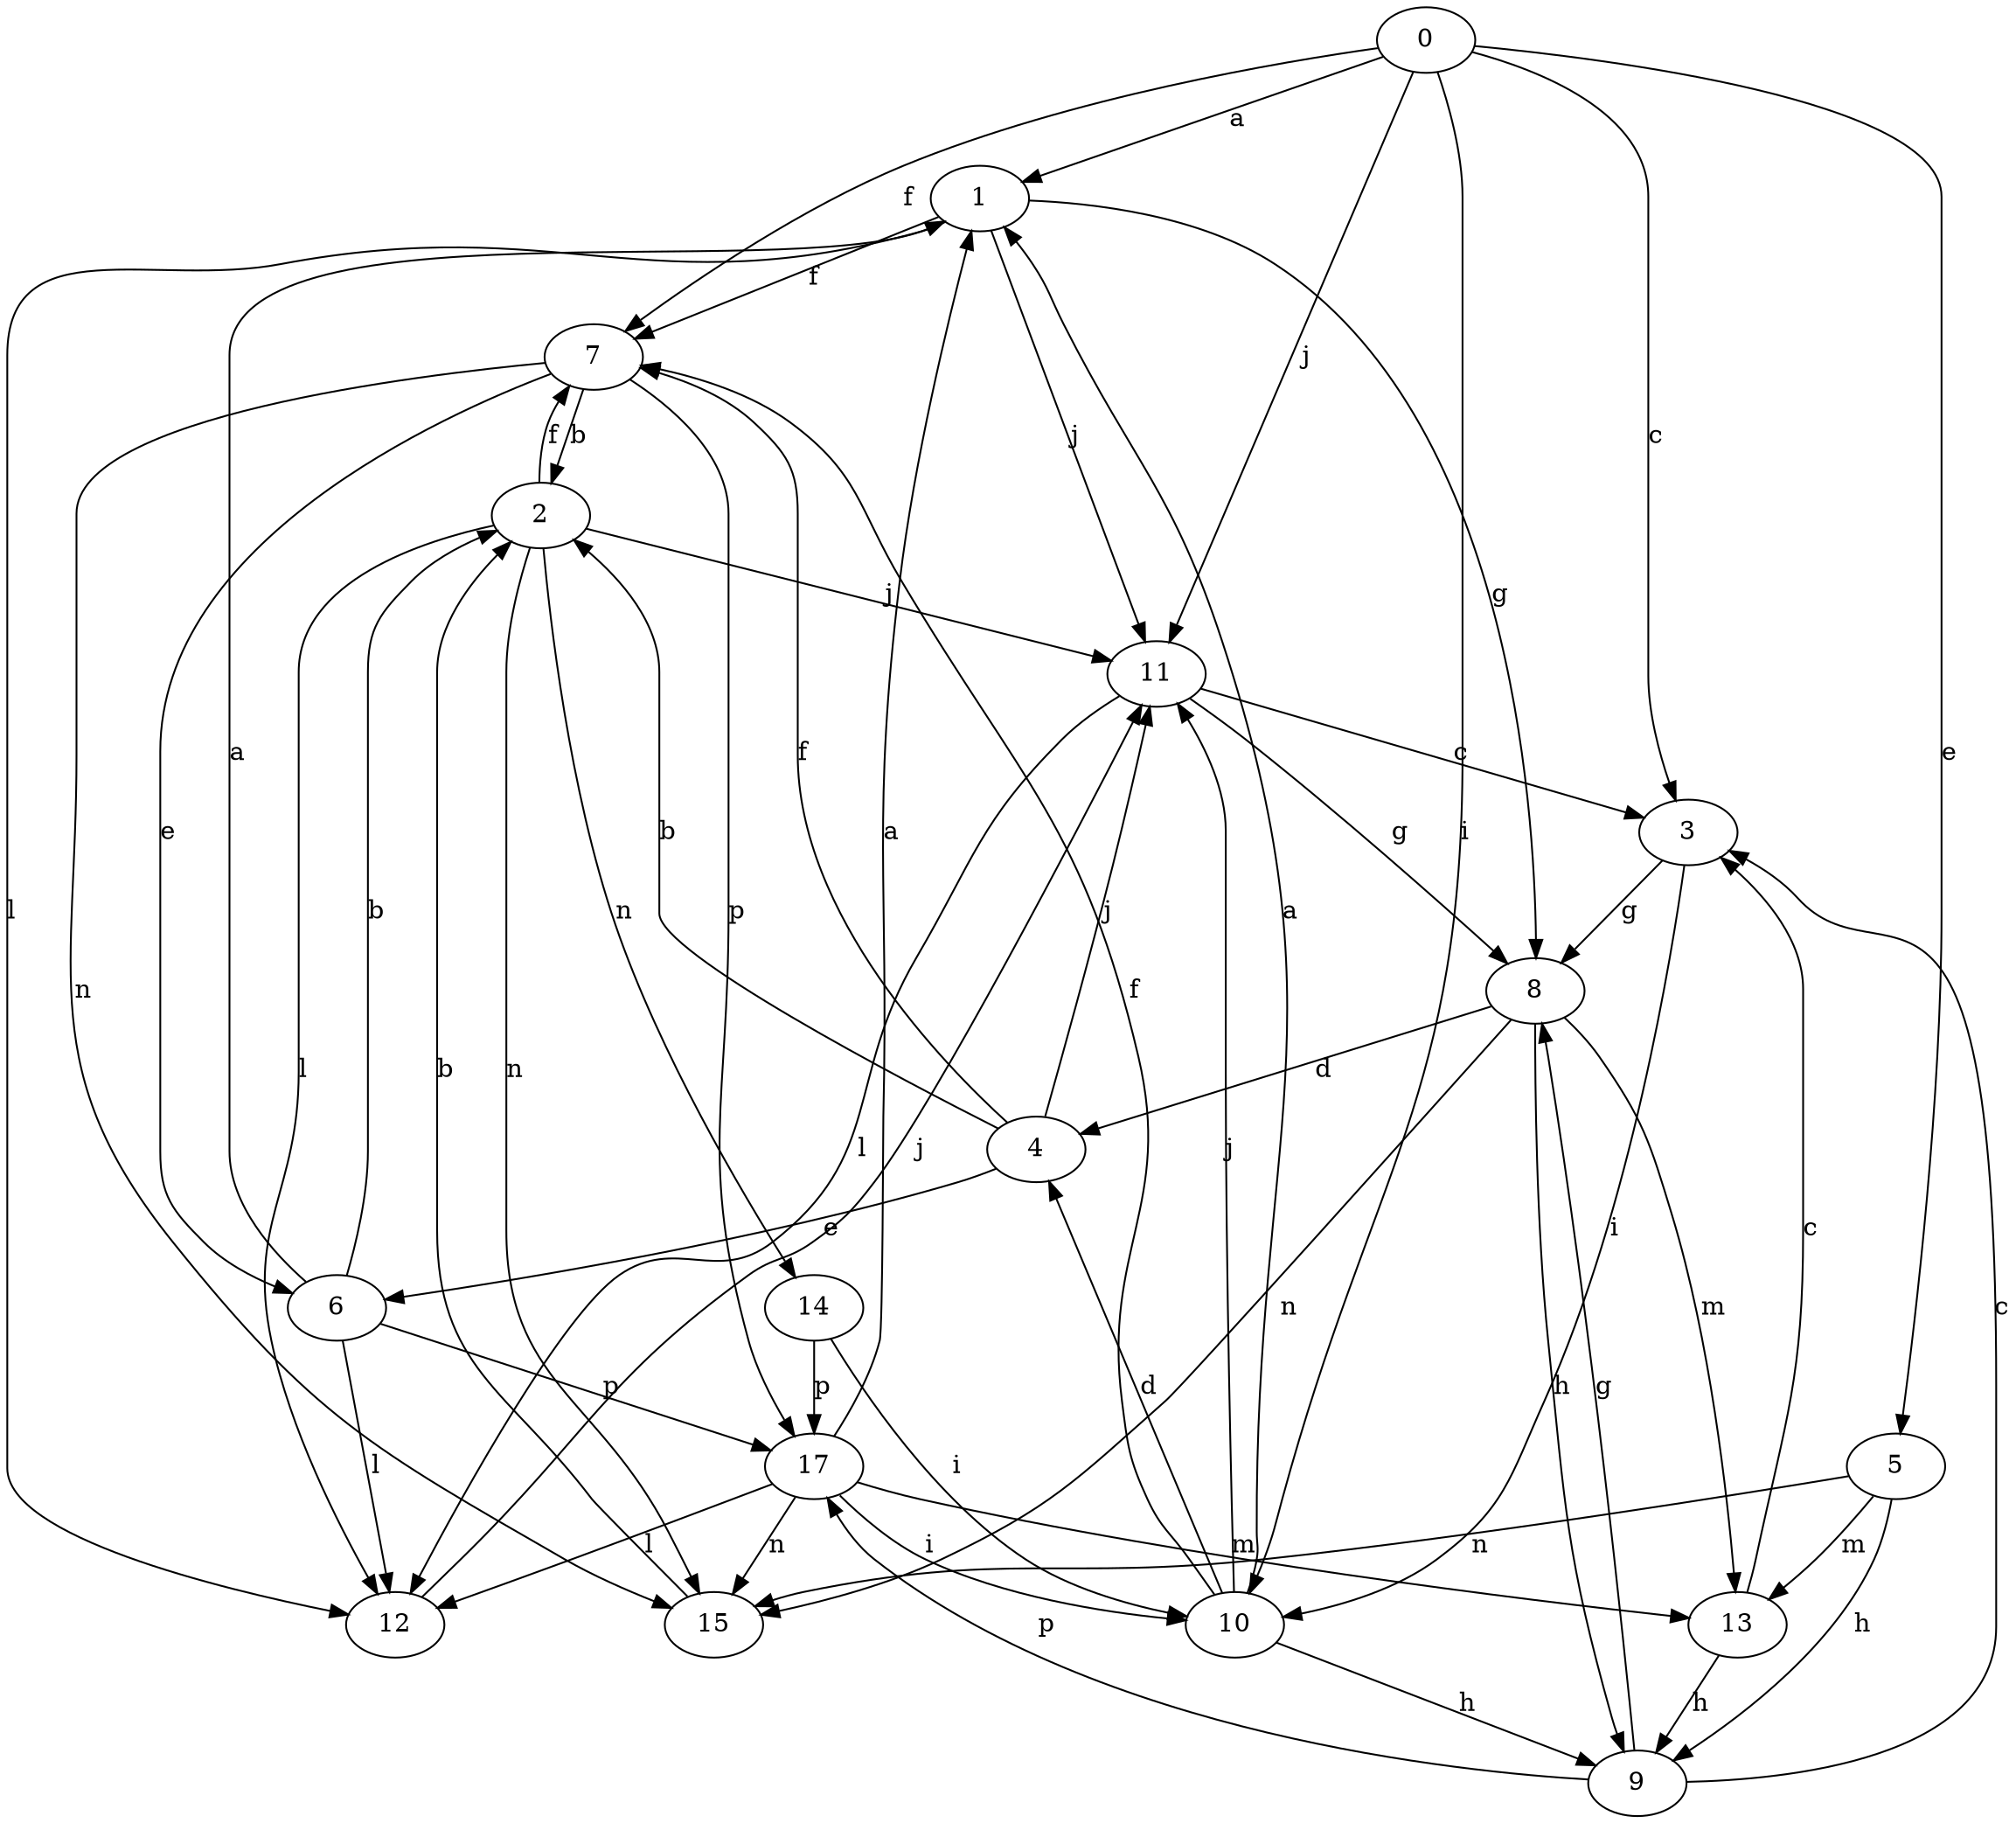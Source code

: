 strict digraph  {
1;
2;
0;
3;
4;
5;
6;
7;
8;
9;
10;
11;
12;
13;
14;
15;
17;
1 -> 7  [label=f];
1 -> 8  [label=g];
1 -> 11  [label=j];
1 -> 12  [label=l];
2 -> 7  [label=f];
2 -> 11  [label=j];
2 -> 12  [label=l];
2 -> 14  [label=n];
2 -> 15  [label=n];
0 -> 1  [label=a];
0 -> 3  [label=c];
0 -> 5  [label=e];
0 -> 7  [label=f];
0 -> 10  [label=i];
0 -> 11  [label=j];
3 -> 8  [label=g];
3 -> 10  [label=i];
4 -> 2  [label=b];
4 -> 6  [label=e];
4 -> 7  [label=f];
4 -> 11  [label=j];
5 -> 9  [label=h];
5 -> 13  [label=m];
5 -> 15  [label=n];
6 -> 1  [label=a];
6 -> 2  [label=b];
6 -> 12  [label=l];
6 -> 17  [label=p];
7 -> 2  [label=b];
7 -> 6  [label=e];
7 -> 15  [label=n];
7 -> 17  [label=p];
8 -> 4  [label=d];
8 -> 9  [label=h];
8 -> 13  [label=m];
8 -> 15  [label=n];
9 -> 3  [label=c];
9 -> 8  [label=g];
9 -> 17  [label=p];
10 -> 1  [label=a];
10 -> 4  [label=d];
10 -> 7  [label=f];
10 -> 9  [label=h];
10 -> 11  [label=j];
11 -> 3  [label=c];
11 -> 8  [label=g];
11 -> 12  [label=l];
12 -> 11  [label=j];
13 -> 3  [label=c];
13 -> 9  [label=h];
14 -> 10  [label=i];
14 -> 17  [label=p];
15 -> 2  [label=b];
17 -> 1  [label=a];
17 -> 10  [label=i];
17 -> 12  [label=l];
17 -> 13  [label=m];
17 -> 15  [label=n];
}
